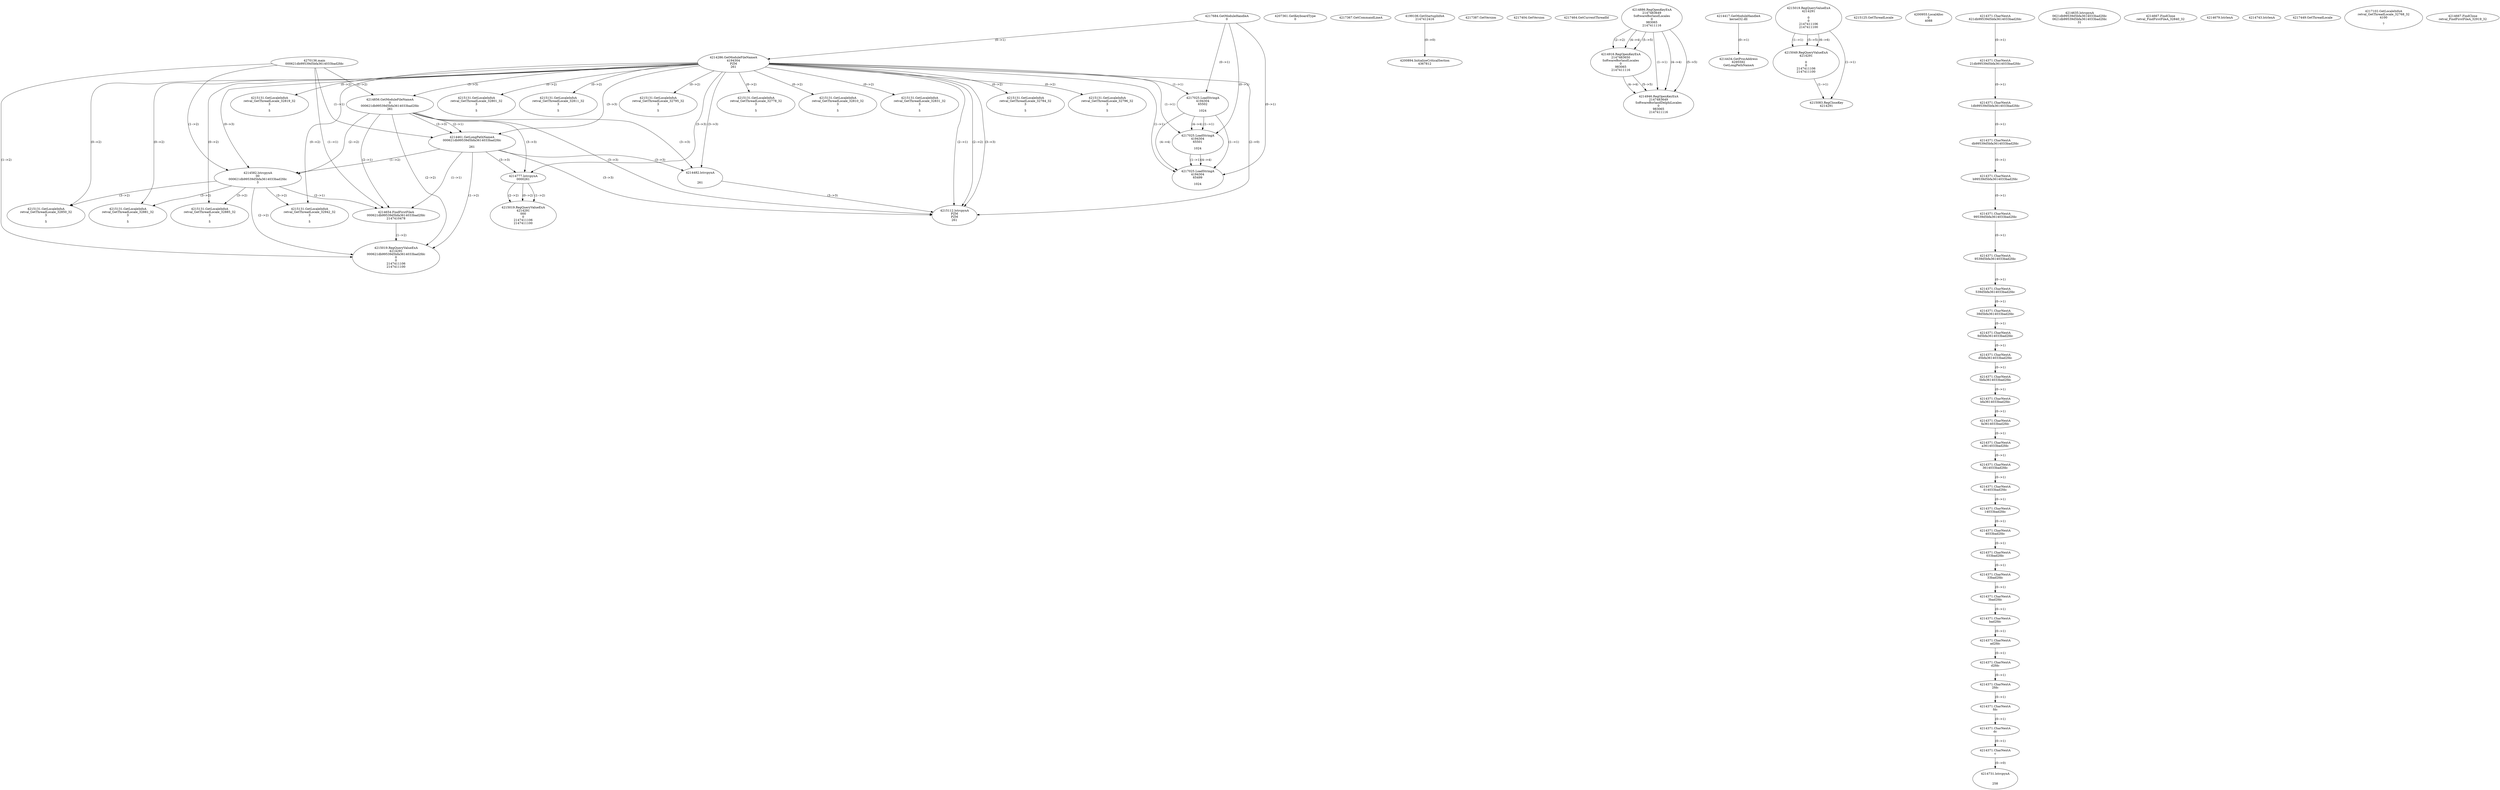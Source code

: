 // Global SCDG with merge call
digraph {
	0 [label="4270136.main
000621db99539d5bfa3614033bad2fdc"]
	1 [label="4217684.GetModuleHandleA
0"]
	2 [label="4207361.GetKeyboardType
0"]
	3 [label="4217367.GetCommandLineA
"]
	4 [label="4199106.GetStartupInfoA
2147412416"]
	5 [label="4217387.GetVersion
"]
	6 [label="4217404.GetVersion
"]
	7 [label="4217464.GetCurrentThreadId
"]
	8 [label="4214286.GetModuleFileNameA
4194304
PZM
261"]
	1 -> 8 [label="(0-->1)"]
	9 [label="4214856.GetModuleFileNameA
0
000621db99539d5bfa3614033bad2fdc
261"]
	0 -> 9 [label="(1-->2)"]
	8 -> 9 [label="(3-->3)"]
	10 [label="4214886.RegOpenKeyExA
2147483649
Software\Borland\Locales
0
983065
2147411116"]
	11 [label="4214916.RegOpenKeyExA
2147483650
Software\Borland\Locales
0
983065
2147411116"]
	10 -> 11 [label="(2-->2)"]
	10 -> 11 [label="(4-->4)"]
	10 -> 11 [label="(5-->5)"]
	12 [label="4214946.RegOpenKeyExA
2147483649
Software\Borland\Delphi\Locales
0
983065
2147411116"]
	10 -> 12 [label="(1-->1)"]
	10 -> 12 [label="(4-->4)"]
	11 -> 12 [label="(4-->4)"]
	10 -> 12 [label="(5-->5)"]
	11 -> 12 [label="(5-->5)"]
	13 [label="4214417.GetModuleHandleA
kernel32.dll"]
	14 [label="4214434.GetProcAddress
6295592
GetLongPathNameA"]
	13 -> 14 [label="(0-->1)"]
	15 [label="4214461.GetLongPathNameA
000621db99539d5bfa3614033bad2fdc

261"]
	0 -> 15 [label="(1-->1)"]
	9 -> 15 [label="(2-->1)"]
	8 -> 15 [label="(3-->3)"]
	9 -> 15 [label="(3-->3)"]
	16 [label="4214482.lstrcpynA


261"]
	8 -> 16 [label="(3-->3)"]
	9 -> 16 [label="(3-->3)"]
	15 -> 16 [label="(3-->3)"]
	17 [label="4215019.RegQueryValueExA
4214291

0
0
2147411106
2147411100"]
	18 [label="4215049.RegQueryValueExA
4214291

0
0
2147411106
2147411100"]
	17 -> 18 [label="(1-->1)"]
	17 -> 18 [label="(5-->5)"]
	17 -> 18 [label="(6-->6)"]
	19 [label="4215083.RegCloseKey
4214291"]
	17 -> 19 [label="(1-->1)"]
	18 -> 19 [label="(1-->1)"]
	20 [label="4215112.lstrcpynA
PZM
PZM
261"]
	8 -> 20 [label="(2-->1)"]
	8 -> 20 [label="(2-->2)"]
	8 -> 20 [label="(3-->3)"]
	9 -> 20 [label="(3-->3)"]
	15 -> 20 [label="(3-->3)"]
	16 -> 20 [label="(3-->3)"]
	8 -> 20 [label="(2-->0)"]
	21 [label="4215125.GetThreadLocale
"]
	22 [label="4215131.GetLocaleInfoA
retval_GetThreadLocale_32796_32
3

5"]
	8 -> 22 [label="(0-->2)"]
	23 [label="4217025.LoadStringA
4194304
65502

1024"]
	1 -> 23 [label="(0-->1)"]
	8 -> 23 [label="(1-->1)"]
	24 [label="4215131.GetLocaleInfoA
retval_GetThreadLocale_32819_32
3

5"]
	8 -> 24 [label="(0-->2)"]
	25 [label="4217025.LoadStringA
4194304
65501

1024"]
	1 -> 25 [label="(0-->1)"]
	8 -> 25 [label="(1-->1)"]
	23 -> 25 [label="(1-->1)"]
	23 -> 25 [label="(4-->4)"]
	26 [label="4217025.LoadStringA
4194304
65499

1024"]
	1 -> 26 [label="(0-->1)"]
	8 -> 26 [label="(1-->1)"]
	23 -> 26 [label="(1-->1)"]
	25 -> 26 [label="(1-->1)"]
	23 -> 26 [label="(4-->4)"]
	25 -> 26 [label="(4-->4)"]
	27 [label="4200894.InitializeCriticalSection
4367812"]
	4 -> 27 [label="(0-->0)"]
	28 [label="4200955.LocalAlloc
0
4088"]
	29 [label="4214582.lstrcpynA
00
000621db99539d5bfa3614033bad2fdc
3"]
	0 -> 29 [label="(1-->2)"]
	9 -> 29 [label="(2-->2)"]
	15 -> 29 [label="(1-->2)"]
	8 -> 29 [label="(0-->3)"]
	30 [label="4214371.CharNextA
621db99539d5bfa3614033bad2fdc"]
	31 [label="4214371.CharNextA
21db99539d5bfa3614033bad2fdc"]
	30 -> 31 [label="(0-->1)"]
	32 [label="4214371.CharNextA
1db99539d5bfa3614033bad2fdc"]
	31 -> 32 [label="(0-->1)"]
	33 [label="4214371.CharNextA
db99539d5bfa3614033bad2fdc"]
	32 -> 33 [label="(0-->1)"]
	34 [label="4214371.CharNextA
b99539d5bfa3614033bad2fdc"]
	33 -> 34 [label="(0-->1)"]
	35 [label="4214371.CharNextA
99539d5bfa3614033bad2fdc"]
	34 -> 35 [label="(0-->1)"]
	36 [label="4214371.CharNextA
9539d5bfa3614033bad2fdc"]
	35 -> 36 [label="(0-->1)"]
	37 [label="4214371.CharNextA
539d5bfa3614033bad2fdc"]
	36 -> 37 [label="(0-->1)"]
	38 [label="4214371.CharNextA
39d5bfa3614033bad2fdc"]
	37 -> 38 [label="(0-->1)"]
	39 [label="4214371.CharNextA
9d5bfa3614033bad2fdc"]
	38 -> 39 [label="(0-->1)"]
	40 [label="4214371.CharNextA
d5bfa3614033bad2fdc"]
	39 -> 40 [label="(0-->1)"]
	41 [label="4214371.CharNextA
5bfa3614033bad2fdc"]
	40 -> 41 [label="(0-->1)"]
	42 [label="4214371.CharNextA
bfa3614033bad2fdc"]
	41 -> 42 [label="(0-->1)"]
	43 [label="4214371.CharNextA
fa3614033bad2fdc"]
	42 -> 43 [label="(0-->1)"]
	44 [label="4214371.CharNextA
a3614033bad2fdc"]
	43 -> 44 [label="(0-->1)"]
	45 [label="4214371.CharNextA
3614033bad2fdc"]
	44 -> 45 [label="(0-->1)"]
	46 [label="4214371.CharNextA
614033bad2fdc"]
	45 -> 46 [label="(0-->1)"]
	47 [label="4214371.CharNextA
14033bad2fdc"]
	46 -> 47 [label="(0-->1)"]
	48 [label="4214371.CharNextA
4033bad2fdc"]
	47 -> 48 [label="(0-->1)"]
	49 [label="4214371.CharNextA
033bad2fdc"]
	48 -> 49 [label="(0-->1)"]
	50 [label="4214371.CharNextA
33bad2fdc"]
	49 -> 50 [label="(0-->1)"]
	51 [label="4214371.CharNextA
3bad2fdc"]
	50 -> 51 [label="(0-->1)"]
	52 [label="4214371.CharNextA
bad2fdc"]
	51 -> 52 [label="(0-->1)"]
	53 [label="4214371.CharNextA
ad2fdc"]
	52 -> 53 [label="(0-->1)"]
	54 [label="4214371.CharNextA
d2fdc"]
	53 -> 54 [label="(0-->1)"]
	55 [label="4214371.CharNextA
2fdc"]
	54 -> 55 [label="(0-->1)"]
	56 [label="4214371.CharNextA
fdc"]
	55 -> 56 [label="(0-->1)"]
	57 [label="4214371.CharNextA
dc"]
	56 -> 57 [label="(0-->1)"]
	58 [label="4214371.CharNextA
c"]
	57 -> 58 [label="(0-->1)"]
	59 [label="4214635.lstrcpynA
0621db99539d5bfa3614033bad2fdc
0621db99539d5bfa3614033bad2fdc
31"]
	60 [label="4214654.FindFirstFileA
000621db99539d5bfa3614033bad2fdc
2147410478"]
	0 -> 60 [label="(1-->1)"]
	9 -> 60 [label="(2-->1)"]
	15 -> 60 [label="(1-->1)"]
	29 -> 60 [label="(2-->1)"]
	61 [label="4215019.RegQueryValueExA
4214291
000621db99539d5bfa3614033bad2fdc
0
0
2147411106
2147411100"]
	0 -> 61 [label="(1-->2)"]
	9 -> 61 [label="(2-->2)"]
	15 -> 61 [label="(1-->2)"]
	29 -> 61 [label="(2-->2)"]
	60 -> 61 [label="(1-->2)"]
	62 [label="4215131.GetLocaleInfoA
retval_GetThreadLocale_32881_32
3

5"]
	8 -> 62 [label="(0-->2)"]
	29 -> 62 [label="(3-->2)"]
	63 [label="4215131.GetLocaleInfoA
retval_GetThreadLocale_32885_32
3

5"]
	8 -> 63 [label="(0-->2)"]
	29 -> 63 [label="(3-->2)"]
	64 [label="4214667.FindClose
retval_FindFirstFileA_32840_32"]
	65 [label="4214679.lstrlenA
"]
	66 [label="4214731.lstrcpynA


258"]
	58 -> 66 [label="(0-->0)"]
	67 [label="4214743.lstrlenA
"]
	68 [label="4214777.lstrcpynA
00\
00\
261"]
	8 -> 68 [label="(3-->3)"]
	9 -> 68 [label="(3-->3)"]
	15 -> 68 [label="(3-->3)"]
	69 [label="4215019.RegQueryValueExA
4214291
00\
0
0
2147411106
2147411100"]
	68 -> 69 [label="(1-->2)"]
	68 -> 69 [label="(2-->2)"]
	68 -> 69 [label="(0-->2)"]
	70 [label="4215131.GetLocaleInfoA
retval_GetThreadLocale_32850_32
3

5"]
	8 -> 70 [label="(0-->2)"]
	29 -> 70 [label="(3-->2)"]
	71 [label="4215131.GetLocaleInfoA
retval_GetThreadLocale_32801_32
3

5"]
	8 -> 71 [label="(0-->2)"]
	72 [label="4215131.GetLocaleInfoA
retval_GetThreadLocale_32811_32
3

5"]
	8 -> 72 [label="(0-->2)"]
	73 [label="4215131.GetLocaleInfoA
retval_GetThreadLocale_32795_32
3

5"]
	8 -> 73 [label="(0-->2)"]
	74 [label="4215131.GetLocaleInfoA
retval_GetThreadLocale_32778_32
3

5"]
	8 -> 74 [label="(0-->2)"]
	75 [label="4215131.GetLocaleInfoA
retval_GetThreadLocale_32810_32
3

5"]
	8 -> 75 [label="(0-->2)"]
	76 [label="4217449.GetThreadLocale
"]
	77 [label="4217102.GetLocaleInfoA
retval_GetThreadLocale_32768_32
4100

7"]
	78 [label="4214667.FindClose
retval_FindFirstFileA_32919_32"]
	79 [label="4215131.GetLocaleInfoA
retval_GetThreadLocale_32942_32
3

5"]
	8 -> 79 [label="(0-->2)"]
	29 -> 79 [label="(3-->2)"]
	80 [label="4215131.GetLocaleInfoA
retval_GetThreadLocale_32831_32
3

5"]
	8 -> 80 [label="(0-->2)"]
	81 [label="4215131.GetLocaleInfoA
retval_GetThreadLocale_32784_32
3

5"]
	8 -> 81 [label="(0-->2)"]
}
